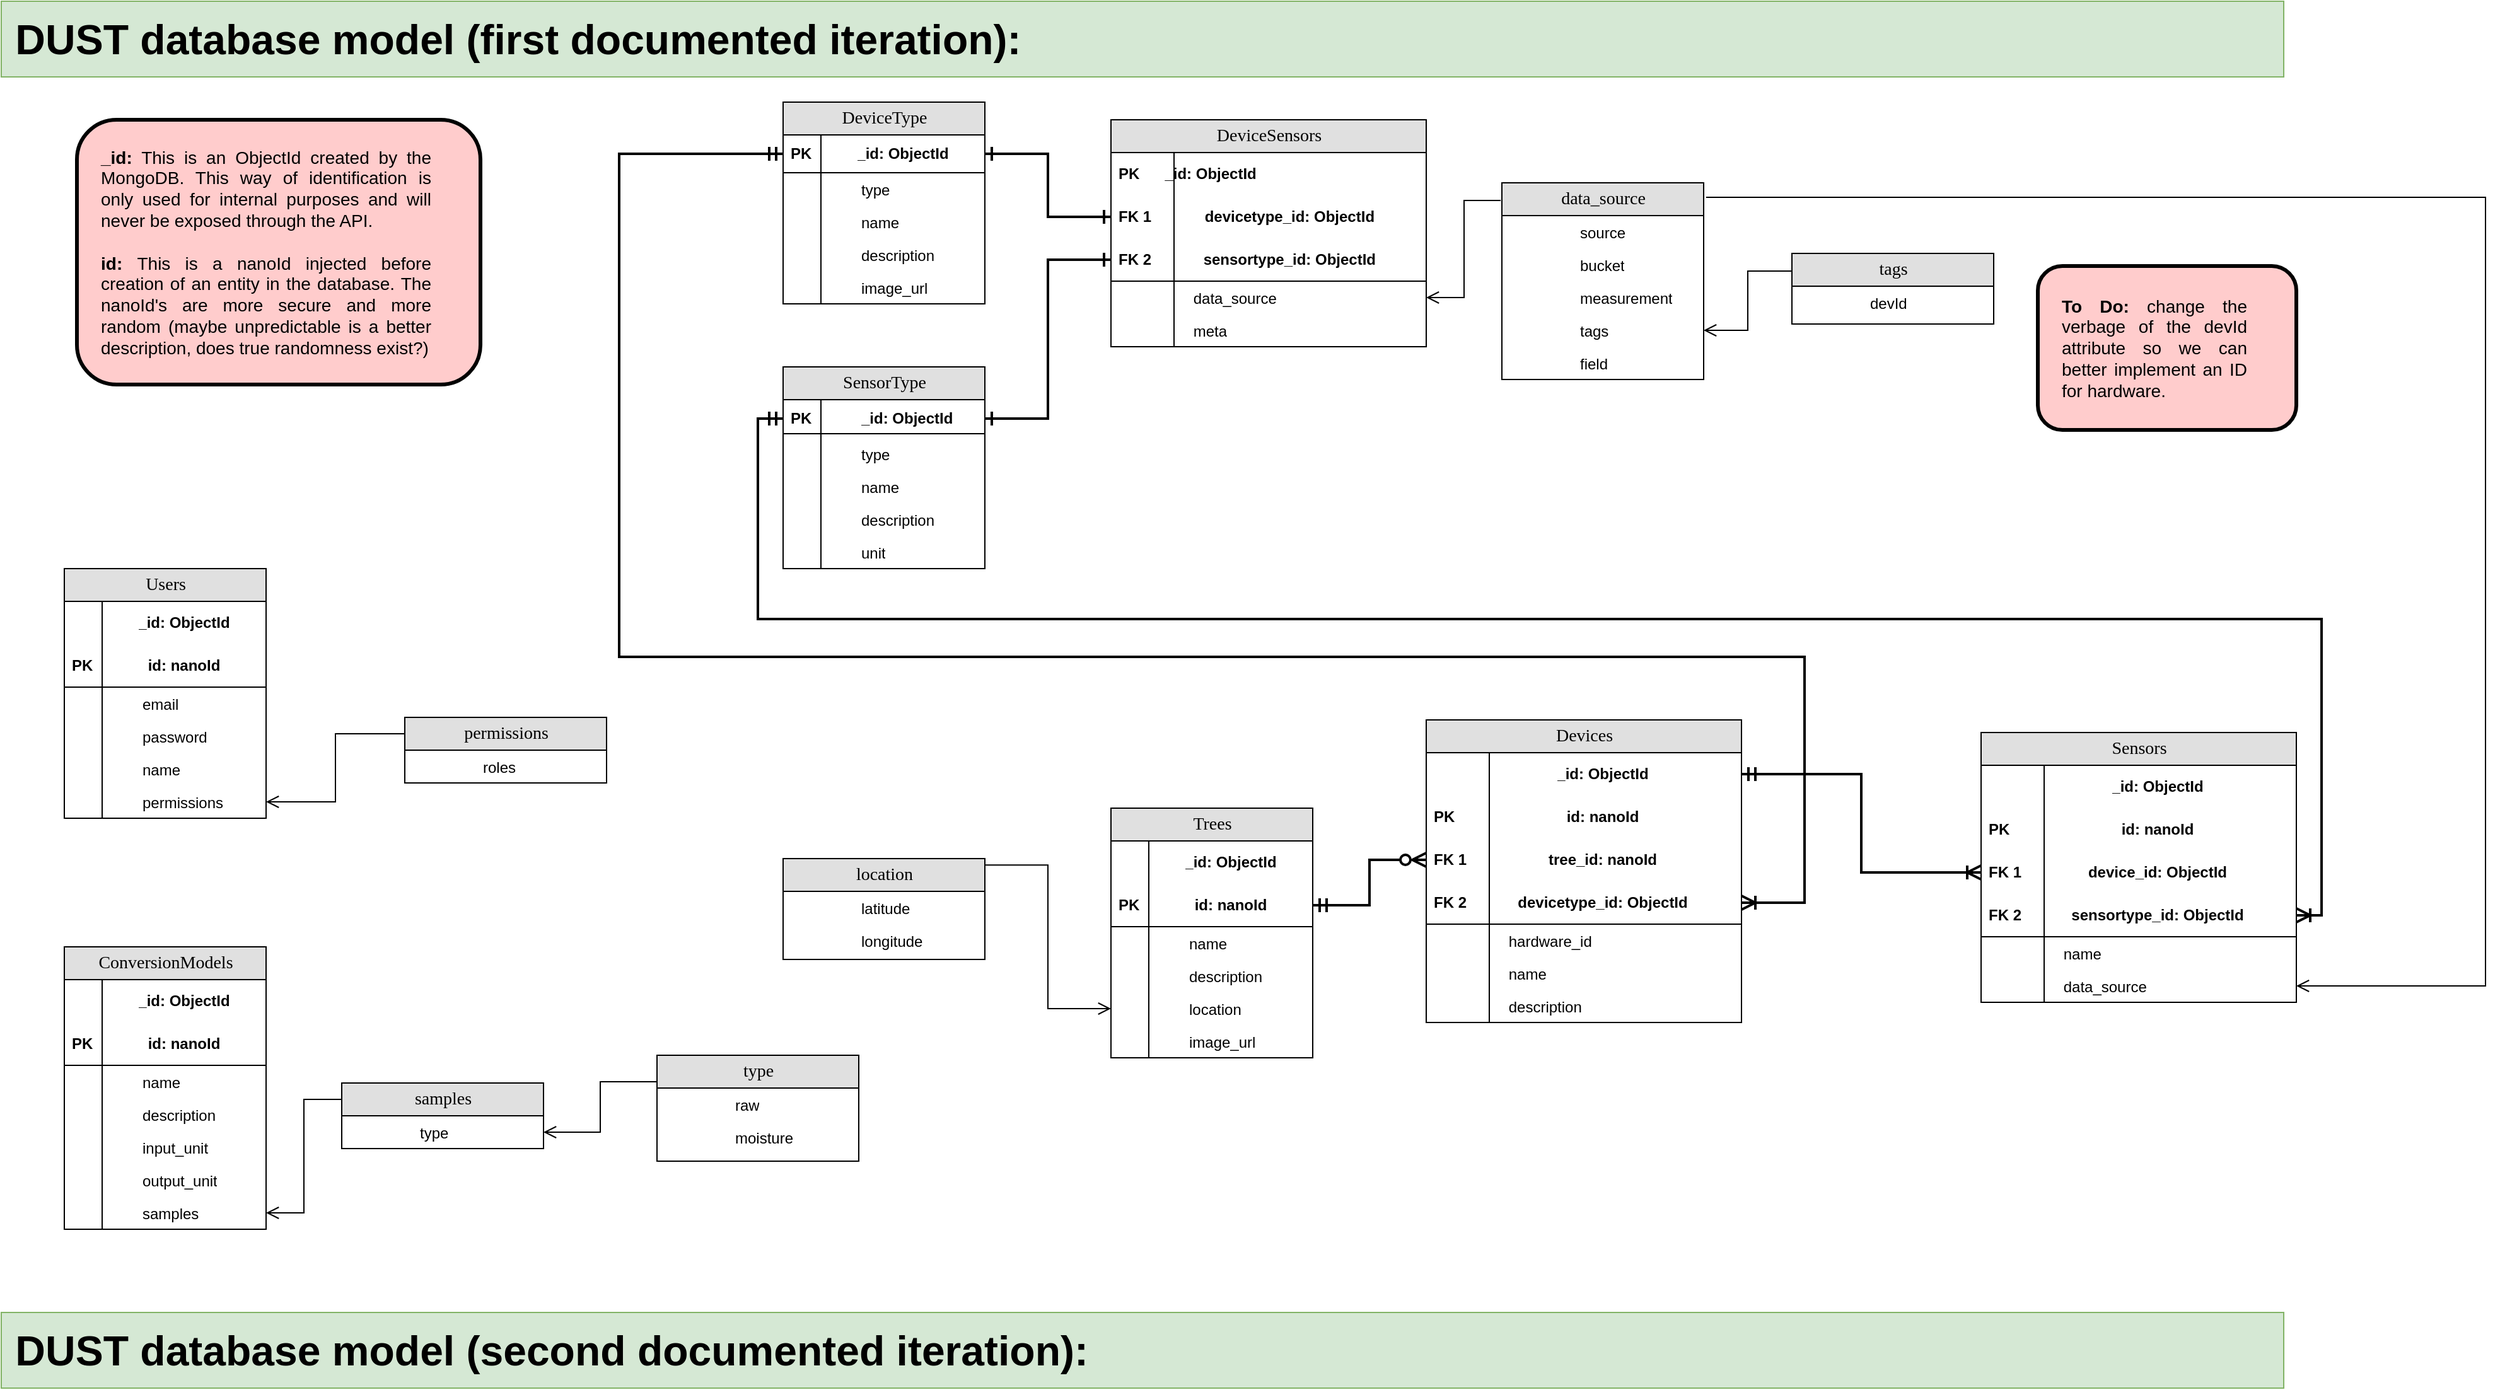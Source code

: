 <mxfile version="20.6.0" type="github">
  <diagram name="Databasemodel" id="e56a1550-8fbb-45ad-956c-1786394a9013">
    <mxGraphModel dx="3470" dy="1263" grid="1" gridSize="10" guides="1" tooltips="1" connect="1" arrows="1" fold="1" page="1" pageScale="1" pageWidth="1100" pageHeight="850" background="none" math="0" shadow="0">
      <root>
        <mxCell id="0" />
        <mxCell id="1" parent="0" />
        <mxCell id="2e49270ec7c68f3f-1" value="SensorType" style="swimlane;html=1;fontStyle=0;childLayout=stackLayout;horizontal=1;startSize=26;fillColor=#e0e0e0;horizontalStack=0;resizeParent=1;resizeLast=0;collapsible=1;marginBottom=0;swimlaneFillColor=#ffffff;align=center;rounded=0;shadow=0;comic=0;labelBackgroundColor=none;strokeWidth=1;fontFamily=Verdana;fontSize=14" parent="1" vertex="1">
          <mxGeometry x="220" y="310" width="160" height="160" as="geometry">
            <mxRectangle x="290" y="140" width="120" height="30" as="alternateBounds" />
          </mxGeometry>
        </mxCell>
        <mxCell id="2e49270ec7c68f3f-2" value="_id: ObjectId" style="shape=partialRectangle;top=0;left=0;right=0;bottom=0;html=1;align=left;verticalAlign=middle;fillColor=none;spacingLeft=60;spacingRight=4;whiteSpace=wrap;overflow=hidden;rotatable=0;points=[[0,0.5],[1,0.5]];portConstraint=eastwest;dropTarget=0;fontStyle=1;strokeColor=none;strokeWidth=6;labelPosition=center;verticalLabelPosition=middle;" parent="2e49270ec7c68f3f-1" vertex="1">
          <mxGeometry y="26" width="160" height="30" as="geometry" />
        </mxCell>
        <mxCell id="2e49270ec7c68f3f-3" value="PK" style="shape=partialRectangle;fontStyle=1;top=0;left=0;bottom=0;html=1;fillColor=none;align=left;verticalAlign=middle;spacingLeft=4;spacingRight=4;whiteSpace=wrap;overflow=hidden;rotatable=0;points=[];portConstraint=eastwest;part=1;" parent="2e49270ec7c68f3f-2" vertex="1" connectable="0">
          <mxGeometry width="30" height="30" as="geometry" />
        </mxCell>
        <mxCell id="2e49270ec7c68f3f-6" value="type" style="shape=partialRectangle;top=0;left=0;right=0;bottom=0;html=1;align=left;verticalAlign=top;fillColor=none;spacingLeft=60;spacingRight=4;whiteSpace=wrap;overflow=hidden;rotatable=0;points=[[0,0.5],[1,0.5]];portConstraint=eastwest;dropTarget=0;" parent="2e49270ec7c68f3f-1" vertex="1">
          <mxGeometry y="56" width="160" height="26" as="geometry" />
        </mxCell>
        <mxCell id="2e49270ec7c68f3f-7" value="" style="shape=partialRectangle;top=0;left=0;bottom=0;html=1;fillColor=none;align=left;verticalAlign=top;spacingLeft=4;spacingRight=4;whiteSpace=wrap;overflow=hidden;rotatable=0;points=[];portConstraint=eastwest;part=1;" parent="2e49270ec7c68f3f-6" vertex="1" connectable="0">
          <mxGeometry width="30" height="26" as="geometry" />
        </mxCell>
        <mxCell id="Vyco7VZmiszpP_C7B0tZ-24" value="" style="endArrow=none;html=1;rounded=0;fontSize=22;entryX=1;entryY=0.9;entryDx=0;entryDy=0;entryPerimeter=0;" parent="2e49270ec7c68f3f-1" target="2e49270ec7c68f3f-2" edge="1">
          <mxGeometry width="50" height="50" relative="1" as="geometry">
            <mxPoint y="53" as="sourcePoint" />
            <mxPoint x="-90" y="120" as="targetPoint" />
          </mxGeometry>
        </mxCell>
        <mxCell id="Vyco7VZmiszpP_C7B0tZ-25" value="name" style="shape=partialRectangle;top=0;left=0;right=0;bottom=0;html=1;align=left;verticalAlign=top;fillColor=none;spacingLeft=60;spacingRight=4;whiteSpace=wrap;overflow=hidden;rotatable=0;points=[[0,0.5],[1,0.5]];portConstraint=eastwest;dropTarget=0;" parent="2e49270ec7c68f3f-1" vertex="1">
          <mxGeometry y="82" width="160" height="26" as="geometry" />
        </mxCell>
        <mxCell id="Vyco7VZmiszpP_C7B0tZ-26" value="" style="shape=partialRectangle;top=0;left=0;bottom=0;html=1;fillColor=none;align=left;verticalAlign=top;spacingLeft=4;spacingRight=4;whiteSpace=wrap;overflow=hidden;rotatable=0;points=[];portConstraint=eastwest;part=1;" parent="Vyco7VZmiszpP_C7B0tZ-25" vertex="1" connectable="0">
          <mxGeometry width="30" height="26" as="geometry" />
        </mxCell>
        <mxCell id="Vyco7VZmiszpP_C7B0tZ-27" value="description" style="shape=partialRectangle;top=0;left=0;right=0;bottom=0;html=1;align=left;verticalAlign=top;fillColor=none;spacingLeft=60;spacingRight=4;whiteSpace=wrap;overflow=hidden;rotatable=0;points=[[0,0.5],[1,0.5]];portConstraint=eastwest;dropTarget=0;" parent="2e49270ec7c68f3f-1" vertex="1">
          <mxGeometry y="108" width="160" height="26" as="geometry" />
        </mxCell>
        <mxCell id="Vyco7VZmiszpP_C7B0tZ-28" value="" style="shape=partialRectangle;top=0;left=0;bottom=0;html=1;fillColor=none;align=left;verticalAlign=top;spacingLeft=4;spacingRight=4;whiteSpace=wrap;overflow=hidden;rotatable=0;points=[];portConstraint=eastwest;part=1;" parent="Vyco7VZmiszpP_C7B0tZ-27" vertex="1" connectable="0">
          <mxGeometry width="30" height="26" as="geometry" />
        </mxCell>
        <mxCell id="Vyco7VZmiszpP_C7B0tZ-29" value="unit" style="shape=partialRectangle;top=0;left=0;right=0;bottom=0;html=1;align=left;verticalAlign=top;fillColor=none;spacingLeft=60;spacingRight=4;whiteSpace=wrap;overflow=hidden;rotatable=0;points=[[0,0.5],[1,0.5]];portConstraint=eastwest;dropTarget=0;" parent="2e49270ec7c68f3f-1" vertex="1">
          <mxGeometry y="134" width="160" height="26" as="geometry" />
        </mxCell>
        <mxCell id="Vyco7VZmiszpP_C7B0tZ-30" value="" style="shape=partialRectangle;top=0;left=0;bottom=0;html=1;fillColor=none;align=left;verticalAlign=top;spacingLeft=4;spacingRight=4;whiteSpace=wrap;overflow=hidden;rotatable=0;points=[];portConstraint=eastwest;part=1;" parent="Vyco7VZmiszpP_C7B0tZ-29" vertex="1" connectable="0">
          <mxGeometry width="30" height="26" as="geometry" />
        </mxCell>
        <mxCell id="2e49270ec7c68f3f-8" value="DeviceType" style="swimlane;html=1;fontStyle=0;childLayout=stackLayout;horizontal=1;startSize=26;fillColor=#e0e0e0;horizontalStack=0;resizeParent=1;resizeLast=0;collapsible=1;marginBottom=0;swimlaneFillColor=#ffffff;align=center;rounded=0;shadow=0;comic=0;labelBackgroundColor=none;strokeWidth=1;fontFamily=Verdana;fontSize=14;swimlaneLine=1;" parent="1" vertex="1">
          <mxGeometry x="220" y="100" width="160" height="160" as="geometry">
            <mxRectangle x="570" y="154" width="80" height="30" as="alternateBounds" />
          </mxGeometry>
        </mxCell>
        <mxCell id="Vyco7VZmiszpP_C7B0tZ-54" value="_id: ObjectId" style="shape=partialRectangle;top=0;left=0;right=0;bottom=1;html=1;align=center;verticalAlign=middle;fillColor=none;spacingLeft=34;spacingRight=4;whiteSpace=wrap;overflow=hidden;rotatable=0;points=[[0,0.5],[1,0.5]];portConstraint=eastwest;dropTarget=0;fontStyle=1;" parent="2e49270ec7c68f3f-8" vertex="1">
          <mxGeometry y="26" width="160" height="30" as="geometry" />
        </mxCell>
        <mxCell id="Vyco7VZmiszpP_C7B0tZ-55" value="&lt;b&gt;PK&lt;/b&gt;" style="shape=partialRectangle;top=0;left=0;bottom=0;html=1;fillColor=none;align=left;verticalAlign=middle;spacingLeft=4;spacingRight=4;whiteSpace=wrap;overflow=hidden;rotatable=0;points=[];portConstraint=eastwest;part=1;" parent="Vyco7VZmiszpP_C7B0tZ-54" vertex="1" connectable="0">
          <mxGeometry width="30" height="30" as="geometry" />
        </mxCell>
        <mxCell id="Vyco7VZmiszpP_C7B0tZ-33" value="type" style="shape=partialRectangle;top=0;left=0;right=0;bottom=0;html=1;align=left;verticalAlign=top;fillColor=none;spacingLeft=60;spacingRight=4;whiteSpace=wrap;overflow=hidden;rotatable=0;points=[[0,0.5],[1,0.5]];portConstraint=eastwest;dropTarget=0;" parent="2e49270ec7c68f3f-8" vertex="1">
          <mxGeometry y="56" width="160" height="26" as="geometry" />
        </mxCell>
        <mxCell id="Vyco7VZmiszpP_C7B0tZ-34" value="" style="shape=partialRectangle;top=0;left=0;bottom=0;html=1;fillColor=none;align=left;verticalAlign=top;spacingLeft=4;spacingRight=4;whiteSpace=wrap;overflow=hidden;rotatable=0;points=[];portConstraint=eastwest;part=1;" parent="Vyco7VZmiszpP_C7B0tZ-33" vertex="1" connectable="0">
          <mxGeometry width="30" height="26" as="geometry" />
        </mxCell>
        <mxCell id="Vyco7VZmiszpP_C7B0tZ-35" value="name" style="shape=partialRectangle;top=0;left=0;right=0;bottom=0;html=1;align=left;verticalAlign=top;fillColor=none;spacingLeft=60;spacingRight=4;whiteSpace=wrap;overflow=hidden;rotatable=0;points=[[0,0.5],[1,0.5]];portConstraint=eastwest;dropTarget=0;" parent="2e49270ec7c68f3f-8" vertex="1">
          <mxGeometry y="82" width="160" height="26" as="geometry" />
        </mxCell>
        <mxCell id="Vyco7VZmiszpP_C7B0tZ-36" value="" style="shape=partialRectangle;top=0;left=0;bottom=0;html=1;fillColor=none;align=left;verticalAlign=top;spacingLeft=4;spacingRight=4;whiteSpace=wrap;overflow=hidden;rotatable=0;points=[];portConstraint=eastwest;part=1;" parent="Vyco7VZmiszpP_C7B0tZ-35" vertex="1" connectable="0">
          <mxGeometry width="30" height="26" as="geometry" />
        </mxCell>
        <mxCell id="Vyco7VZmiszpP_C7B0tZ-37" value="description" style="shape=partialRectangle;top=0;left=0;right=0;bottom=0;html=1;align=left;verticalAlign=top;fillColor=none;spacingLeft=60;spacingRight=4;whiteSpace=wrap;overflow=hidden;rotatable=0;points=[[0,0.5],[1,0.5]];portConstraint=eastwest;dropTarget=0;" parent="2e49270ec7c68f3f-8" vertex="1">
          <mxGeometry y="108" width="160" height="26" as="geometry" />
        </mxCell>
        <mxCell id="Vyco7VZmiszpP_C7B0tZ-38" value="" style="shape=partialRectangle;top=0;left=0;bottom=0;html=1;fillColor=none;align=left;verticalAlign=top;spacingLeft=4;spacingRight=4;whiteSpace=wrap;overflow=hidden;rotatable=0;points=[];portConstraint=eastwest;part=1;" parent="Vyco7VZmiszpP_C7B0tZ-37" vertex="1" connectable="0">
          <mxGeometry width="30" height="26" as="geometry" />
        </mxCell>
        <mxCell id="Vyco7VZmiszpP_C7B0tZ-40" value="image_url" style="shape=partialRectangle;top=0;left=0;right=0;bottom=0;html=1;align=left;verticalAlign=top;fillColor=none;spacingLeft=60;spacingRight=4;whiteSpace=wrap;overflow=hidden;rotatable=0;points=[[0,0.5],[1,0.5]];portConstraint=eastwest;dropTarget=0;" parent="2e49270ec7c68f3f-8" vertex="1">
          <mxGeometry y="134" width="160" height="26" as="geometry" />
        </mxCell>
        <mxCell id="Vyco7VZmiszpP_C7B0tZ-41" value="" style="shape=partialRectangle;top=0;left=0;bottom=0;html=1;fillColor=none;align=left;verticalAlign=top;spacingLeft=4;spacingRight=4;whiteSpace=wrap;overflow=hidden;rotatable=0;points=[];portConstraint=eastwest;part=1;" parent="Vyco7VZmiszpP_C7B0tZ-40" vertex="1" connectable="0">
          <mxGeometry width="30" height="26" as="geometry" />
        </mxCell>
        <mxCell id="2e49270ec7c68f3f-19" value="DeviceSensors" style="swimlane;html=1;fontStyle=0;childLayout=stackLayout;horizontal=1;startSize=26;fillColor=#e0e0e0;horizontalStack=0;resizeParent=1;resizeLast=0;collapsible=1;marginBottom=0;swimlaneFillColor=#ffffff;align=center;rounded=0;shadow=0;comic=0;labelBackgroundColor=none;strokeWidth=1;fontFamily=Verdana;fontSize=14" parent="1" vertex="1">
          <mxGeometry x="480" y="114" width="250" height="180" as="geometry" />
        </mxCell>
        <mxCell id="2e49270ec7c68f3f-20" value="&lt;div style=&quot;&quot;&gt;&lt;span style=&quot;background-color: initial;&quot;&gt;&lt;span style=&quot;white-space: pre;&quot;&gt; &lt;/span&gt;&lt;span style=&quot;white-space: pre;&quot;&gt; &lt;/span&gt;_id: ObjectId&lt;/span&gt;&lt;/div&gt;" style="shape=partialRectangle;top=0;left=0;right=0;bottom=1;html=1;align=left;verticalAlign=middle;fillColor=none;spacingLeft=34;spacingRight=4;whiteSpace=wrap;overflow=hidden;rotatable=0;points=[[0,0.5],[1,0.5]];portConstraint=eastwest;dropTarget=0;fontStyle=1;strokeColor=none;" parent="2e49270ec7c68f3f-19" vertex="1">
          <mxGeometry y="26" width="250" height="34" as="geometry" />
        </mxCell>
        <mxCell id="2e49270ec7c68f3f-21" value="&lt;b&gt;PK&lt;/b&gt;" style="shape=partialRectangle;top=0;left=0;bottom=0;html=1;fillColor=none;align=left;verticalAlign=middle;spacingLeft=4;spacingRight=4;whiteSpace=wrap;overflow=hidden;rotatable=0;points=[];portConstraint=eastwest;part=1;" parent="2e49270ec7c68f3f-20" vertex="1" connectable="0">
          <mxGeometry width="50" height="34" as="geometry" />
        </mxCell>
        <mxCell id="Vyco7VZmiszpP_C7B0tZ-42" value="&lt;span style=&quot;white-space: pre;&quot;&gt; &lt;/span&gt;devicetype_id: ObjectId" style="shape=partialRectangle;top=0;left=0;right=0;bottom=1;html=1;align=center;verticalAlign=middle;fillColor=none;spacingLeft=34;spacingRight=4;whiteSpace=wrap;overflow=hidden;rotatable=0;points=[[0,0.5],[1,0.5]];portConstraint=eastwest;dropTarget=0;fontStyle=1;strokeColor=none;" parent="2e49270ec7c68f3f-19" vertex="1">
          <mxGeometry y="60" width="250" height="34" as="geometry" />
        </mxCell>
        <mxCell id="Vyco7VZmiszpP_C7B0tZ-43" value="&lt;b&gt;FK 1&lt;/b&gt;" style="shape=partialRectangle;top=0;left=0;bottom=0;html=1;fillColor=none;align=left;verticalAlign=middle;spacingLeft=4;spacingRight=4;whiteSpace=wrap;overflow=hidden;rotatable=0;points=[];portConstraint=eastwest;part=1;" parent="Vyco7VZmiszpP_C7B0tZ-42" vertex="1" connectable="0">
          <mxGeometry width="50" height="34" as="geometry" />
        </mxCell>
        <mxCell id="Vyco7VZmiszpP_C7B0tZ-44" value="&lt;span style=&quot;white-space: pre;&quot;&gt; &lt;/span&gt;sensortype_id: ObjectId" style="shape=partialRectangle;top=0;left=0;right=0;bottom=1;html=1;align=center;verticalAlign=middle;fillColor=none;spacingLeft=34;spacingRight=4;whiteSpace=wrap;overflow=hidden;rotatable=0;points=[[0,0.5],[1,0.5]];portConstraint=eastwest;dropTarget=0;fontStyle=1;strokeColor=default;" parent="2e49270ec7c68f3f-19" vertex="1">
          <mxGeometry y="94" width="250" height="34" as="geometry" />
        </mxCell>
        <mxCell id="Vyco7VZmiszpP_C7B0tZ-45" value="&lt;b&gt;FK 2&lt;/b&gt;" style="shape=partialRectangle;top=0;left=0;bottom=0;html=1;fillColor=none;align=left;verticalAlign=middle;spacingLeft=4;spacingRight=4;whiteSpace=wrap;overflow=hidden;rotatable=0;points=[];portConstraint=eastwest;part=1;" parent="Vyco7VZmiszpP_C7B0tZ-44" vertex="1" connectable="0">
          <mxGeometry width="50" height="34" as="geometry" />
        </mxCell>
        <mxCell id="Vyco7VZmiszpP_C7B0tZ-56" value="&lt;span style=&quot;white-space: pre;&quot;&gt; &lt;/span&gt;data_source" style="shape=partialRectangle;top=0;left=0;right=0;bottom=0;html=1;align=left;verticalAlign=top;fillColor=none;spacingLeft=60;spacingRight=4;whiteSpace=wrap;overflow=hidden;rotatable=0;points=[[0,0.5],[1,0.5]];portConstraint=eastwest;dropTarget=0;" parent="2e49270ec7c68f3f-19" vertex="1">
          <mxGeometry y="128" width="250" height="26" as="geometry" />
        </mxCell>
        <mxCell id="Vyco7VZmiszpP_C7B0tZ-57" value="" style="shape=partialRectangle;top=0;left=0;bottom=0;html=1;fillColor=none;align=left;verticalAlign=top;spacingLeft=4;spacingRight=4;whiteSpace=wrap;overflow=hidden;rotatable=0;points=[];portConstraint=eastwest;part=1;" parent="Vyco7VZmiszpP_C7B0tZ-56" vertex="1" connectable="0">
          <mxGeometry width="50" height="26" as="geometry" />
        </mxCell>
        <mxCell id="Vyco7VZmiszpP_C7B0tZ-58" value="&lt;span style=&quot;white-space: pre;&quot;&gt; &lt;/span&gt;meta" style="shape=partialRectangle;top=0;left=0;right=0;bottom=0;html=1;align=left;verticalAlign=top;fillColor=none;spacingLeft=60;spacingRight=4;whiteSpace=wrap;overflow=hidden;rotatable=0;points=[[0,0.5],[1,0.5]];portConstraint=eastwest;dropTarget=0;" parent="2e49270ec7c68f3f-19" vertex="1">
          <mxGeometry y="154" width="250" height="26" as="geometry" />
        </mxCell>
        <mxCell id="Vyco7VZmiszpP_C7B0tZ-59" value="" style="shape=partialRectangle;top=0;left=0;bottom=0;html=1;fillColor=none;align=left;verticalAlign=top;spacingLeft=4;spacingRight=4;whiteSpace=wrap;overflow=hidden;rotatable=0;points=[];portConstraint=eastwest;part=1;" parent="Vyco7VZmiszpP_C7B0tZ-58" vertex="1" connectable="0">
          <mxGeometry width="50" height="26" as="geometry" />
        </mxCell>
        <mxCell id="2e49270ec7c68f3f-64" value="data_source" style="swimlane;html=1;fontStyle=0;childLayout=stackLayout;horizontal=1;startSize=26;fillColor=#e0e0e0;horizontalStack=0;resizeParent=1;resizeLast=0;collapsible=1;marginBottom=0;swimlaneFillColor=#ffffff;align=center;rounded=0;shadow=0;comic=0;labelBackgroundColor=none;strokeWidth=1;fontFamily=Verdana;fontSize=14" parent="1" vertex="1">
          <mxGeometry x="790" y="164" width="160" height="156" as="geometry" />
        </mxCell>
        <mxCell id="2e49270ec7c68f3f-69" value="source" style="shape=partialRectangle;top=0;left=0;right=0;bottom=0;html=1;align=left;verticalAlign=top;fillColor=none;spacingLeft=60;spacingRight=4;whiteSpace=wrap;overflow=hidden;rotatable=0;points=[[0,0.5],[1,0.5]];portConstraint=eastwest;dropTarget=0;" parent="2e49270ec7c68f3f-64" vertex="1">
          <mxGeometry y="26" width="160" height="26" as="geometry" />
        </mxCell>
        <mxCell id="Vyco7VZmiszpP_C7B0tZ-60" value="bucket" style="shape=partialRectangle;top=0;left=0;right=0;bottom=0;html=1;align=left;verticalAlign=top;fillColor=none;spacingLeft=60;spacingRight=4;whiteSpace=wrap;overflow=hidden;rotatable=0;points=[[0,0.5],[1,0.5]];portConstraint=eastwest;dropTarget=0;" parent="2e49270ec7c68f3f-64" vertex="1">
          <mxGeometry y="52" width="160" height="26" as="geometry" />
        </mxCell>
        <mxCell id="Vyco7VZmiszpP_C7B0tZ-61" value="measurement" style="shape=partialRectangle;top=0;left=0;right=0;bottom=0;html=1;align=left;verticalAlign=top;fillColor=none;spacingLeft=60;spacingRight=4;whiteSpace=wrap;overflow=hidden;rotatable=0;points=[[0,0.5],[1,0.5]];portConstraint=eastwest;dropTarget=0;" parent="2e49270ec7c68f3f-64" vertex="1">
          <mxGeometry y="78" width="160" height="26" as="geometry" />
        </mxCell>
        <mxCell id="Vyco7VZmiszpP_C7B0tZ-62" value="tags" style="shape=partialRectangle;top=0;left=0;right=0;bottom=0;html=1;align=left;verticalAlign=top;fillColor=none;spacingLeft=60;spacingRight=4;whiteSpace=wrap;overflow=hidden;rotatable=0;points=[[0,0.5],[1,0.5]];portConstraint=eastwest;dropTarget=0;" parent="2e49270ec7c68f3f-64" vertex="1">
          <mxGeometry y="104" width="160" height="26" as="geometry" />
        </mxCell>
        <mxCell id="Vyco7VZmiszpP_C7B0tZ-63" value="field" style="shape=partialRectangle;top=0;left=0;right=0;bottom=0;html=1;align=left;verticalAlign=top;fillColor=none;spacingLeft=60;spacingRight=4;whiteSpace=wrap;overflow=hidden;rotatable=0;points=[[0,0.5],[1,0.5]];portConstraint=eastwest;dropTarget=0;" parent="2e49270ec7c68f3f-64" vertex="1">
          <mxGeometry y="130" width="160" height="26" as="geometry" />
        </mxCell>
        <mxCell id="Vyco7VZmiszpP_C7B0tZ-2" value="&lt;font style=&quot;font-size: 33px;&quot;&gt;&lt;span style=&quot;font-size: 33px;&quot;&gt;&lt;span style=&quot;white-space: pre; font-size: 33px;&quot;&gt; &lt;/span&gt;DUST database model (first documented iteration):&lt;/span&gt;&lt;/font&gt;" style="rounded=0;whiteSpace=wrap;html=1;fillColor=#d5e8d4;strokeColor=#82b366;align=left;fontStyle=1;fontSize=33;" parent="1" vertex="1">
          <mxGeometry x="-400" y="20" width="1810" height="60" as="geometry" />
        </mxCell>
        <mxCell id="Vyco7VZmiszpP_C7B0tZ-48" style="edgeStyle=orthogonalEdgeStyle;rounded=0;orthogonalLoop=1;jettySize=auto;html=1;exitX=0;exitY=0.5;exitDx=0;exitDy=0;entryX=1;entryY=0.5;entryDx=0;entryDy=0;fontSize=22;startArrow=ERone;startFill=0;endArrow=ERone;endFill=0;strokeWidth=2;endSize=8;startSize=8;" parent="1" source="Vyco7VZmiszpP_C7B0tZ-44" target="2e49270ec7c68f3f-2" edge="1">
          <mxGeometry relative="1" as="geometry" />
        </mxCell>
        <mxCell id="Vyco7VZmiszpP_C7B0tZ-49" style="edgeStyle=orthogonalEdgeStyle;rounded=0;orthogonalLoop=1;jettySize=auto;html=1;exitX=0;exitY=0.5;exitDx=0;exitDy=0;entryX=1;entryY=0.5;entryDx=0;entryDy=0;fontSize=22;startArrow=ERone;startFill=0;endArrow=ERone;endFill=0;strokeWidth=2;endSize=8;startSize=8;" parent="1" source="Vyco7VZmiszpP_C7B0tZ-42" target="Vyco7VZmiszpP_C7B0tZ-54" edge="1">
          <mxGeometry relative="1" as="geometry" />
        </mxCell>
        <mxCell id="Vyco7VZmiszpP_C7B0tZ-65" value="tags" style="swimlane;html=1;fontStyle=0;childLayout=stackLayout;horizontal=1;startSize=26;fillColor=#e0e0e0;horizontalStack=0;resizeParent=1;resizeLast=0;collapsible=1;marginBottom=0;swimlaneFillColor=#ffffff;align=center;rounded=0;shadow=0;comic=0;labelBackgroundColor=none;strokeWidth=1;fontFamily=Verdana;fontSize=14" parent="1" vertex="1">
          <mxGeometry x="1020" y="220" width="160" height="56" as="geometry" />
        </mxCell>
        <mxCell id="Vyco7VZmiszpP_C7B0tZ-66" value="devId" style="shape=partialRectangle;top=0;left=0;right=0;bottom=0;html=1;align=left;verticalAlign=top;fillColor=none;spacingLeft=60;spacingRight=4;whiteSpace=wrap;overflow=hidden;rotatable=0;points=[[0,0.5],[1,0.5]];portConstraint=eastwest;dropTarget=0;" parent="Vyco7VZmiszpP_C7B0tZ-65" vertex="1">
          <mxGeometry y="26" width="160" height="26" as="geometry" />
        </mxCell>
        <mxCell id="Vyco7VZmiszpP_C7B0tZ-71" style="edgeStyle=orthogonalEdgeStyle;rounded=0;orthogonalLoop=1;jettySize=auto;html=1;exitX=1;exitY=0.5;exitDx=0;exitDy=0;entryX=-0.006;entryY=0.09;entryDx=0;entryDy=0;entryPerimeter=0;fontSize=22;startArrow=open;startFill=0;endArrow=none;endFill=0;endSize=8;startSize=8;" parent="1" source="Vyco7VZmiszpP_C7B0tZ-56" target="2e49270ec7c68f3f-64" edge="1">
          <mxGeometry relative="1" as="geometry" />
        </mxCell>
        <mxCell id="Vyco7VZmiszpP_C7B0tZ-72" style="edgeStyle=orthogonalEdgeStyle;rounded=0;orthogonalLoop=1;jettySize=auto;html=1;exitX=1;exitY=0.5;exitDx=0;exitDy=0;entryX=0;entryY=0.25;entryDx=0;entryDy=0;fontSize=22;startArrow=open;startFill=0;endArrow=none;endFill=0;endSize=8;startSize=8;" parent="1" source="Vyco7VZmiszpP_C7B0tZ-62" target="Vyco7VZmiszpP_C7B0tZ-65" edge="1">
          <mxGeometry relative="1" as="geometry" />
        </mxCell>
        <mxCell id="Vyco7VZmiszpP_C7B0tZ-85" value="Trees" style="swimlane;html=1;fontStyle=0;childLayout=stackLayout;horizontal=1;startSize=26;fillColor=#e0e0e0;horizontalStack=0;resizeParent=1;resizeLast=0;collapsible=1;marginBottom=0;swimlaneFillColor=#ffffff;align=center;rounded=0;shadow=0;comic=0;labelBackgroundColor=none;strokeWidth=1;fontFamily=Verdana;fontSize=14" parent="1" vertex="1">
          <mxGeometry x="480" y="660" width="160" height="198" as="geometry" />
        </mxCell>
        <mxCell id="Vyco7VZmiszpP_C7B0tZ-86" value="_id: ObjectId" style="shape=partialRectangle;top=0;left=0;right=0;bottom=1;html=1;align=center;verticalAlign=middle;fillColor=none;spacingLeft=34;spacingRight=4;whiteSpace=wrap;overflow=hidden;rotatable=0;points=[[0,0.5],[1,0.5]];portConstraint=eastwest;dropTarget=0;fontStyle=1;strokeColor=none;" parent="Vyco7VZmiszpP_C7B0tZ-85" vertex="1">
          <mxGeometry y="26" width="160" height="34" as="geometry" />
        </mxCell>
        <mxCell id="Vyco7VZmiszpP_C7B0tZ-87" value="" style="shape=partialRectangle;top=0;left=0;bottom=0;html=1;fillColor=none;align=left;verticalAlign=middle;spacingLeft=4;spacingRight=4;whiteSpace=wrap;overflow=hidden;rotatable=0;points=[];portConstraint=eastwest;part=1;" parent="Vyco7VZmiszpP_C7B0tZ-86" vertex="1" connectable="0">
          <mxGeometry width="30" height="34" as="geometry" />
        </mxCell>
        <mxCell id="Vyco7VZmiszpP_C7B0tZ-90" value="id: nanoId" style="shape=partialRectangle;top=0;left=0;right=0;bottom=1;html=1;align=center;verticalAlign=middle;fillColor=none;spacingLeft=34;spacingRight=4;whiteSpace=wrap;overflow=hidden;rotatable=0;points=[[0,0.5],[1,0.5]];portConstraint=eastwest;dropTarget=0;fontStyle=1;strokeColor=default;" parent="Vyco7VZmiszpP_C7B0tZ-85" vertex="1">
          <mxGeometry y="60" width="160" height="34" as="geometry" />
        </mxCell>
        <mxCell id="Vyco7VZmiszpP_C7B0tZ-91" value="&lt;b&gt;PK&lt;/b&gt;" style="shape=partialRectangle;top=0;left=0;bottom=0;html=1;fillColor=none;align=left;verticalAlign=middle;spacingLeft=4;spacingRight=4;whiteSpace=wrap;overflow=hidden;rotatable=0;points=[];portConstraint=eastwest;part=1;" parent="Vyco7VZmiszpP_C7B0tZ-90" vertex="1" connectable="0">
          <mxGeometry width="30" height="34" as="geometry" />
        </mxCell>
        <mxCell id="Vyco7VZmiszpP_C7B0tZ-96" value="name" style="shape=partialRectangle;top=0;left=0;right=0;bottom=0;html=1;align=left;verticalAlign=top;fillColor=none;spacingLeft=60;spacingRight=4;whiteSpace=wrap;overflow=hidden;rotatable=0;points=[[0,0.5],[1,0.5]];portConstraint=eastwest;dropTarget=0;" parent="Vyco7VZmiszpP_C7B0tZ-85" vertex="1">
          <mxGeometry y="94" width="160" height="26" as="geometry" />
        </mxCell>
        <mxCell id="Vyco7VZmiszpP_C7B0tZ-97" value="" style="shape=partialRectangle;top=0;left=0;bottom=0;html=1;fillColor=none;align=left;verticalAlign=top;spacingLeft=4;spacingRight=4;whiteSpace=wrap;overflow=hidden;rotatable=0;points=[];portConstraint=eastwest;part=1;" parent="Vyco7VZmiszpP_C7B0tZ-96" vertex="1" connectable="0">
          <mxGeometry width="30" height="26" as="geometry" />
        </mxCell>
        <mxCell id="Vyco7VZmiszpP_C7B0tZ-98" value="description" style="shape=partialRectangle;top=0;left=0;right=0;bottom=0;html=1;align=left;verticalAlign=top;fillColor=none;spacingLeft=60;spacingRight=4;whiteSpace=wrap;overflow=hidden;rotatable=0;points=[[0,0.5],[1,0.5]];portConstraint=eastwest;dropTarget=0;" parent="Vyco7VZmiszpP_C7B0tZ-85" vertex="1">
          <mxGeometry y="120" width="160" height="26" as="geometry" />
        </mxCell>
        <mxCell id="Vyco7VZmiszpP_C7B0tZ-99" value="" style="shape=partialRectangle;top=0;left=0;bottom=0;html=1;fillColor=none;align=left;verticalAlign=top;spacingLeft=4;spacingRight=4;whiteSpace=wrap;overflow=hidden;rotatable=0;points=[];portConstraint=eastwest;part=1;" parent="Vyco7VZmiszpP_C7B0tZ-98" vertex="1" connectable="0">
          <mxGeometry width="30" height="26" as="geometry" />
        </mxCell>
        <mxCell id="Vyco7VZmiszpP_C7B0tZ-106" value="location" style="shape=partialRectangle;top=0;left=0;right=0;bottom=0;html=1;align=left;verticalAlign=top;fillColor=none;spacingLeft=60;spacingRight=4;whiteSpace=wrap;overflow=hidden;rotatable=0;points=[[0,0.5],[1,0.5]];portConstraint=eastwest;dropTarget=0;" parent="Vyco7VZmiszpP_C7B0tZ-85" vertex="1">
          <mxGeometry y="146" width="160" height="26" as="geometry" />
        </mxCell>
        <mxCell id="Vyco7VZmiszpP_C7B0tZ-107" value="" style="shape=partialRectangle;top=0;left=0;bottom=0;html=1;fillColor=none;align=left;verticalAlign=top;spacingLeft=4;spacingRight=4;whiteSpace=wrap;overflow=hidden;rotatable=0;points=[];portConstraint=eastwest;part=1;" parent="Vyco7VZmiszpP_C7B0tZ-106" vertex="1" connectable="0">
          <mxGeometry width="30" height="26" as="geometry" />
        </mxCell>
        <mxCell id="Vyco7VZmiszpP_C7B0tZ-109" value="image_url" style="shape=partialRectangle;top=0;left=0;right=0;bottom=0;html=1;align=left;verticalAlign=top;fillColor=none;spacingLeft=60;spacingRight=4;whiteSpace=wrap;overflow=hidden;rotatable=0;points=[[0,0.5],[1,0.5]];portConstraint=eastwest;dropTarget=0;" parent="Vyco7VZmiszpP_C7B0tZ-85" vertex="1">
          <mxGeometry y="172" width="160" height="26" as="geometry" />
        </mxCell>
        <mxCell id="Vyco7VZmiszpP_C7B0tZ-110" value="" style="shape=partialRectangle;top=0;left=0;bottom=0;html=1;fillColor=none;align=left;verticalAlign=top;spacingLeft=4;spacingRight=4;whiteSpace=wrap;overflow=hidden;rotatable=0;points=[];portConstraint=eastwest;part=1;" parent="Vyco7VZmiszpP_C7B0tZ-109" vertex="1" connectable="0">
          <mxGeometry width="30" height="26" as="geometry" />
        </mxCell>
        <mxCell id="Vyco7VZmiszpP_C7B0tZ-100" value="location" style="swimlane;html=1;fontStyle=0;childLayout=stackLayout;horizontal=1;startSize=26;fillColor=#e0e0e0;horizontalStack=0;resizeParent=1;resizeLast=0;collapsible=1;marginBottom=0;swimlaneFillColor=#ffffff;align=center;rounded=0;shadow=0;comic=0;labelBackgroundColor=none;strokeWidth=1;fontFamily=Verdana;fontSize=14" parent="1" vertex="1">
          <mxGeometry x="220" y="700" width="160" height="80" as="geometry" />
        </mxCell>
        <mxCell id="Vyco7VZmiszpP_C7B0tZ-101" value="latitude" style="shape=partialRectangle;top=0;left=0;right=0;bottom=0;html=1;align=left;verticalAlign=top;fillColor=none;spacingLeft=60;spacingRight=4;whiteSpace=wrap;overflow=hidden;rotatable=0;points=[[0,0.5],[1,0.5]];portConstraint=eastwest;dropTarget=0;" parent="Vyco7VZmiszpP_C7B0tZ-100" vertex="1">
          <mxGeometry y="26" width="160" height="26" as="geometry" />
        </mxCell>
        <mxCell id="Vyco7VZmiszpP_C7B0tZ-102" value="longitude" style="shape=partialRectangle;top=0;left=0;right=0;bottom=0;html=1;align=left;verticalAlign=top;fillColor=none;spacingLeft=60;spacingRight=4;whiteSpace=wrap;overflow=hidden;rotatable=0;points=[[0,0.5],[1,0.5]];portConstraint=eastwest;dropTarget=0;" parent="Vyco7VZmiszpP_C7B0tZ-100" vertex="1">
          <mxGeometry y="52" width="160" height="26" as="geometry" />
        </mxCell>
        <mxCell id="Vyco7VZmiszpP_C7B0tZ-108" style="edgeStyle=orthogonalEdgeStyle;rounded=0;orthogonalLoop=1;jettySize=auto;html=1;exitX=0;exitY=0.5;exitDx=0;exitDy=0;entryX=1;entryY=0.064;entryDx=0;entryDy=0;entryPerimeter=0;fontSize=22;startArrow=open;startFill=0;endArrow=none;endFill=0;endSize=8;startSize=8;" parent="1" source="Vyco7VZmiszpP_C7B0tZ-106" target="Vyco7VZmiszpP_C7B0tZ-100" edge="1">
          <mxGeometry relative="1" as="geometry" />
        </mxCell>
        <mxCell id="Vyco7VZmiszpP_C7B0tZ-111" value="Devices" style="swimlane;html=1;fontStyle=0;childLayout=stackLayout;horizontal=1;startSize=26;fillColor=#e0e0e0;horizontalStack=0;resizeParent=1;resizeLast=0;collapsible=1;marginBottom=0;swimlaneFillColor=#ffffff;align=center;rounded=0;shadow=0;comic=0;labelBackgroundColor=none;strokeWidth=1;fontFamily=Verdana;fontSize=14" parent="1" vertex="1">
          <mxGeometry x="730" y="590" width="250" height="240" as="geometry" />
        </mxCell>
        <mxCell id="Vyco7VZmiszpP_C7B0tZ-112" value="_id: ObjectId" style="shape=partialRectangle;top=0;left=0;right=0;bottom=1;html=1;align=center;verticalAlign=middle;fillColor=none;spacingLeft=34;spacingRight=4;whiteSpace=wrap;overflow=hidden;rotatable=0;points=[[0,0.5],[1,0.5]];portConstraint=eastwest;dropTarget=0;fontStyle=1;strokeColor=none;" parent="Vyco7VZmiszpP_C7B0tZ-111" vertex="1">
          <mxGeometry y="26" width="250" height="34" as="geometry" />
        </mxCell>
        <mxCell id="Vyco7VZmiszpP_C7B0tZ-113" value="" style="shape=partialRectangle;top=0;left=0;bottom=0;html=1;fillColor=none;align=left;verticalAlign=middle;spacingLeft=4;spacingRight=4;whiteSpace=wrap;overflow=hidden;rotatable=0;points=[];portConstraint=eastwest;part=1;" parent="Vyco7VZmiszpP_C7B0tZ-112" vertex="1" connectable="0">
          <mxGeometry width="50" height="34" as="geometry" />
        </mxCell>
        <mxCell id="Vyco7VZmiszpP_C7B0tZ-114" value="id: nanoId" style="shape=partialRectangle;top=0;left=0;right=0;bottom=1;html=1;align=center;verticalAlign=middle;fillColor=none;spacingLeft=34;spacingRight=4;whiteSpace=wrap;overflow=hidden;rotatable=0;points=[[0,0.5],[1,0.5]];portConstraint=eastwest;dropTarget=0;fontStyle=1;strokeColor=none;" parent="Vyco7VZmiszpP_C7B0tZ-111" vertex="1">
          <mxGeometry y="60" width="250" height="34" as="geometry" />
        </mxCell>
        <mxCell id="Vyco7VZmiszpP_C7B0tZ-115" value="&lt;b&gt;PK&lt;/b&gt;" style="shape=partialRectangle;top=0;left=0;bottom=0;html=1;fillColor=none;align=left;verticalAlign=middle;spacingLeft=4;spacingRight=4;whiteSpace=wrap;overflow=hidden;rotatable=0;points=[];portConstraint=eastwest;part=1;" parent="Vyco7VZmiszpP_C7B0tZ-114" vertex="1" connectable="0">
          <mxGeometry width="50" height="34" as="geometry" />
        </mxCell>
        <mxCell id="Vyco7VZmiszpP_C7B0tZ-116" value="tree_id: nanoId" style="shape=partialRectangle;top=0;left=0;right=0;bottom=1;html=1;align=center;verticalAlign=middle;fillColor=none;spacingLeft=34;spacingRight=4;whiteSpace=wrap;overflow=hidden;rotatable=0;points=[[0,0.5],[1,0.5]];portConstraint=eastwest;dropTarget=0;fontStyle=1;strokeColor=none;" parent="Vyco7VZmiszpP_C7B0tZ-111" vertex="1">
          <mxGeometry y="94" width="250" height="34" as="geometry" />
        </mxCell>
        <mxCell id="Vyco7VZmiszpP_C7B0tZ-117" value="&lt;b&gt;FK 1&lt;/b&gt;" style="shape=partialRectangle;top=0;left=0;bottom=0;html=1;fillColor=none;align=left;verticalAlign=middle;spacingLeft=4;spacingRight=4;whiteSpace=wrap;overflow=hidden;rotatable=0;points=[];portConstraint=eastwest;part=1;" parent="Vyco7VZmiszpP_C7B0tZ-116" vertex="1" connectable="0">
          <mxGeometry width="50" height="34" as="geometry" />
        </mxCell>
        <mxCell id="Vyco7VZmiszpP_C7B0tZ-128" value="devicetype_id: ObjectId" style="shape=partialRectangle;top=0;left=0;right=0;bottom=1;html=1;align=center;verticalAlign=middle;fillColor=none;spacingLeft=34;spacingRight=4;whiteSpace=wrap;overflow=hidden;rotatable=0;points=[[0,0.5],[1,0.5]];portConstraint=eastwest;dropTarget=0;fontStyle=1;strokeColor=default;" parent="Vyco7VZmiszpP_C7B0tZ-111" vertex="1">
          <mxGeometry y="128" width="250" height="34" as="geometry" />
        </mxCell>
        <mxCell id="Vyco7VZmiszpP_C7B0tZ-129" value="&lt;b&gt;FK 2&lt;/b&gt;" style="shape=partialRectangle;top=0;left=0;bottom=0;html=1;fillColor=none;align=left;verticalAlign=middle;spacingLeft=4;spacingRight=4;whiteSpace=wrap;overflow=hidden;rotatable=0;points=[];portConstraint=eastwest;part=1;" parent="Vyco7VZmiszpP_C7B0tZ-128" vertex="1" connectable="0">
          <mxGeometry width="50" height="34" as="geometry" />
        </mxCell>
        <mxCell id="Vyco7VZmiszpP_C7B0tZ-133" value="&lt;span style=&quot;white-space: pre;&quot;&gt; &lt;/span&gt;hardware_id" style="shape=partialRectangle;top=0;left=0;right=0;bottom=0;html=1;align=left;verticalAlign=top;fillColor=none;spacingLeft=60;spacingRight=4;whiteSpace=wrap;overflow=hidden;rotatable=0;points=[[0,0.5],[1,0.5]];portConstraint=eastwest;dropTarget=0;" parent="Vyco7VZmiszpP_C7B0tZ-111" vertex="1">
          <mxGeometry y="162" width="250" height="26" as="geometry" />
        </mxCell>
        <mxCell id="Vyco7VZmiszpP_C7B0tZ-134" value="" style="shape=partialRectangle;top=0;left=0;bottom=0;html=1;fillColor=none;align=left;verticalAlign=top;spacingLeft=4;spacingRight=4;whiteSpace=wrap;overflow=hidden;rotatable=0;points=[];portConstraint=eastwest;part=1;" parent="Vyco7VZmiszpP_C7B0tZ-133" vertex="1" connectable="0">
          <mxGeometry width="50" height="26" as="geometry" />
        </mxCell>
        <mxCell id="Vyco7VZmiszpP_C7B0tZ-135" value="&lt;div style=&quot;&quot;&gt;&lt;span style=&quot;background-color: initial;&quot;&gt;&lt;span style=&quot;white-space: pre;&quot;&gt; &lt;/span&gt;name&lt;/span&gt;&lt;/div&gt;" style="shape=partialRectangle;top=0;left=0;right=0;bottom=0;html=1;align=left;verticalAlign=top;fillColor=none;spacingLeft=60;spacingRight=4;whiteSpace=wrap;overflow=hidden;rotatable=0;points=[[0,0.5],[1,0.5]];portConstraint=eastwest;dropTarget=0;" parent="Vyco7VZmiszpP_C7B0tZ-111" vertex="1">
          <mxGeometry y="188" width="250" height="26" as="geometry" />
        </mxCell>
        <mxCell id="Vyco7VZmiszpP_C7B0tZ-136" value="" style="shape=partialRectangle;top=0;left=0;bottom=0;html=1;fillColor=none;align=left;verticalAlign=top;spacingLeft=4;spacingRight=4;whiteSpace=wrap;overflow=hidden;rotatable=0;points=[];portConstraint=eastwest;part=1;" parent="Vyco7VZmiszpP_C7B0tZ-135" vertex="1" connectable="0">
          <mxGeometry width="50" height="26" as="geometry" />
        </mxCell>
        <mxCell id="Vyco7VZmiszpP_C7B0tZ-137" value="&lt;span style=&quot;white-space: pre;&quot;&gt; &lt;/span&gt;description" style="shape=partialRectangle;top=0;left=0;right=0;bottom=0;html=1;align=left;verticalAlign=top;fillColor=none;spacingLeft=60;spacingRight=4;whiteSpace=wrap;overflow=hidden;rotatable=0;points=[[0,0.5],[1,0.5]];portConstraint=eastwest;dropTarget=0;" parent="Vyco7VZmiszpP_C7B0tZ-111" vertex="1">
          <mxGeometry y="214" width="250" height="26" as="geometry" />
        </mxCell>
        <mxCell id="Vyco7VZmiszpP_C7B0tZ-138" value="" style="shape=partialRectangle;top=0;left=0;bottom=0;html=1;fillColor=none;align=left;verticalAlign=top;spacingLeft=4;spacingRight=4;whiteSpace=wrap;overflow=hidden;rotatable=0;points=[];portConstraint=eastwest;part=1;" parent="Vyco7VZmiszpP_C7B0tZ-137" vertex="1" connectable="0">
          <mxGeometry width="50" height="26" as="geometry" />
        </mxCell>
        <mxCell id="Vyco7VZmiszpP_C7B0tZ-123" style="edgeStyle=orthogonalEdgeStyle;rounded=0;orthogonalLoop=1;jettySize=auto;html=1;exitX=1;exitY=0.5;exitDx=0;exitDy=0;entryX=0;entryY=0.5;entryDx=0;entryDy=0;fontSize=22;startArrow=ERmandOne;startFill=0;endArrow=ERzeroToMany;endFill=0;strokeWidth=2;endSize=8;startSize=8;" parent="1" source="Vyco7VZmiszpP_C7B0tZ-90" target="Vyco7VZmiszpP_C7B0tZ-116" edge="1">
          <mxGeometry relative="1" as="geometry" />
        </mxCell>
        <mxCell id="Vyco7VZmiszpP_C7B0tZ-130" style="edgeStyle=orthogonalEdgeStyle;rounded=0;orthogonalLoop=1;jettySize=auto;html=1;exitX=1;exitY=0.5;exitDx=0;exitDy=0;strokeWidth=2;fontSize=22;startArrow=ERoneToMany;startFill=0;endArrow=ERmandOne;endFill=0;startSize=8;endSize=8;entryX=0;entryY=0.5;entryDx=0;entryDy=0;" parent="1" source="Vyco7VZmiszpP_C7B0tZ-128" target="Vyco7VZmiszpP_C7B0tZ-54" edge="1">
          <mxGeometry relative="1" as="geometry">
            <mxPoint x="430" y="510" as="targetPoint" />
            <Array as="points">
              <mxPoint x="1030" y="735" />
              <mxPoint x="1030" y="540" />
              <mxPoint x="90" y="540" />
              <mxPoint x="90" y="141" />
            </Array>
          </mxGeometry>
        </mxCell>
        <mxCell id="Vyco7VZmiszpP_C7B0tZ-140" value="Sensors" style="swimlane;html=1;fontStyle=0;childLayout=stackLayout;horizontal=1;startSize=26;fillColor=#e0e0e0;horizontalStack=0;resizeParent=1;resizeLast=0;collapsible=1;marginBottom=0;swimlaneFillColor=#ffffff;align=center;rounded=0;shadow=0;comic=0;labelBackgroundColor=none;strokeWidth=1;fontFamily=Verdana;fontSize=14" parent="1" vertex="1">
          <mxGeometry x="1170" y="600" width="250" height="214" as="geometry" />
        </mxCell>
        <mxCell id="Vyco7VZmiszpP_C7B0tZ-141" value="_id: ObjectId" style="shape=partialRectangle;top=0;left=0;right=0;bottom=1;html=1;align=center;verticalAlign=middle;fillColor=none;spacingLeft=34;spacingRight=4;whiteSpace=wrap;overflow=hidden;rotatable=0;points=[[0,0.5],[1,0.5]];portConstraint=eastwest;dropTarget=0;fontStyle=1;strokeColor=none;" parent="Vyco7VZmiszpP_C7B0tZ-140" vertex="1">
          <mxGeometry y="26" width="250" height="34" as="geometry" />
        </mxCell>
        <mxCell id="Vyco7VZmiszpP_C7B0tZ-142" value="" style="shape=partialRectangle;top=0;left=0;bottom=0;html=1;fillColor=none;align=left;verticalAlign=middle;spacingLeft=4;spacingRight=4;whiteSpace=wrap;overflow=hidden;rotatable=0;points=[];portConstraint=eastwest;part=1;" parent="Vyco7VZmiszpP_C7B0tZ-141" vertex="1" connectable="0">
          <mxGeometry width="50" height="34" as="geometry" />
        </mxCell>
        <mxCell id="Vyco7VZmiszpP_C7B0tZ-143" value="id: nanoId" style="shape=partialRectangle;top=0;left=0;right=0;bottom=1;html=1;align=center;verticalAlign=middle;fillColor=none;spacingLeft=34;spacingRight=4;whiteSpace=wrap;overflow=hidden;rotatable=0;points=[[0,0.5],[1,0.5]];portConstraint=eastwest;dropTarget=0;fontStyle=1;strokeColor=none;" parent="Vyco7VZmiszpP_C7B0tZ-140" vertex="1">
          <mxGeometry y="60" width="250" height="34" as="geometry" />
        </mxCell>
        <mxCell id="Vyco7VZmiszpP_C7B0tZ-144" value="&lt;b&gt;PK&lt;/b&gt;" style="shape=partialRectangle;top=0;left=0;bottom=0;html=1;fillColor=none;align=left;verticalAlign=middle;spacingLeft=4;spacingRight=4;whiteSpace=wrap;overflow=hidden;rotatable=0;points=[];portConstraint=eastwest;part=1;" parent="Vyco7VZmiszpP_C7B0tZ-143" vertex="1" connectable="0">
          <mxGeometry width="50" height="34" as="geometry" />
        </mxCell>
        <mxCell id="Vyco7VZmiszpP_C7B0tZ-145" value="device_id: ObjectId" style="shape=partialRectangle;top=0;left=0;right=0;bottom=1;html=1;align=center;verticalAlign=middle;fillColor=none;spacingLeft=34;spacingRight=4;whiteSpace=wrap;overflow=hidden;rotatable=0;points=[[0,0.5],[1,0.5]];portConstraint=eastwest;dropTarget=0;fontStyle=1;strokeColor=none;" parent="Vyco7VZmiszpP_C7B0tZ-140" vertex="1">
          <mxGeometry y="94" width="250" height="34" as="geometry" />
        </mxCell>
        <mxCell id="Vyco7VZmiszpP_C7B0tZ-146" value="&lt;b&gt;FK 1&lt;/b&gt;" style="shape=partialRectangle;top=0;left=0;bottom=0;html=1;fillColor=none;align=left;verticalAlign=middle;spacingLeft=4;spacingRight=4;whiteSpace=wrap;overflow=hidden;rotatable=0;points=[];portConstraint=eastwest;part=1;" parent="Vyco7VZmiszpP_C7B0tZ-145" vertex="1" connectable="0">
          <mxGeometry width="50" height="34" as="geometry" />
        </mxCell>
        <mxCell id="Vyco7VZmiszpP_C7B0tZ-147" value="sensortype_id: ObjectId" style="shape=partialRectangle;top=0;left=0;right=0;bottom=1;html=1;align=center;verticalAlign=middle;fillColor=none;spacingLeft=34;spacingRight=4;whiteSpace=wrap;overflow=hidden;rotatable=0;points=[[0,0.5],[1,0.5]];portConstraint=eastwest;dropTarget=0;fontStyle=1;strokeColor=default;" parent="Vyco7VZmiszpP_C7B0tZ-140" vertex="1">
          <mxGeometry y="128" width="250" height="34" as="geometry" />
        </mxCell>
        <mxCell id="Vyco7VZmiszpP_C7B0tZ-148" value="&lt;b&gt;FK 2&lt;/b&gt;" style="shape=partialRectangle;top=0;left=0;bottom=0;html=1;fillColor=none;align=left;verticalAlign=middle;spacingLeft=4;spacingRight=4;whiteSpace=wrap;overflow=hidden;rotatable=0;points=[];portConstraint=eastwest;part=1;" parent="Vyco7VZmiszpP_C7B0tZ-147" vertex="1" connectable="0">
          <mxGeometry width="50" height="34" as="geometry" />
        </mxCell>
        <mxCell id="Vyco7VZmiszpP_C7B0tZ-151" value="&lt;div style=&quot;&quot;&gt;&lt;span style=&quot;background-color: initial;&quot;&gt;&lt;span style=&quot;white-space: pre;&quot;&gt; &lt;/span&gt;name&lt;/span&gt;&lt;/div&gt;" style="shape=partialRectangle;top=0;left=0;right=0;bottom=0;html=1;align=left;verticalAlign=top;fillColor=none;spacingLeft=60;spacingRight=4;whiteSpace=wrap;overflow=hidden;rotatable=0;points=[[0,0.5],[1,0.5]];portConstraint=eastwest;dropTarget=0;" parent="Vyco7VZmiszpP_C7B0tZ-140" vertex="1">
          <mxGeometry y="162" width="250" height="26" as="geometry" />
        </mxCell>
        <mxCell id="Vyco7VZmiszpP_C7B0tZ-152" value="" style="shape=partialRectangle;top=0;left=0;bottom=0;html=1;fillColor=none;align=left;verticalAlign=top;spacingLeft=4;spacingRight=4;whiteSpace=wrap;overflow=hidden;rotatable=0;points=[];portConstraint=eastwest;part=1;" parent="Vyco7VZmiszpP_C7B0tZ-151" vertex="1" connectable="0">
          <mxGeometry width="50" height="26" as="geometry" />
        </mxCell>
        <mxCell id="Vyco7VZmiszpP_C7B0tZ-157" value="&lt;div style=&quot;&quot;&gt;&lt;span style=&quot;background-color: initial;&quot;&gt;&lt;span style=&quot;white-space: pre;&quot;&gt; &lt;/span&gt;data_source&lt;/span&gt;&lt;/div&gt;" style="shape=partialRectangle;top=0;left=0;right=0;bottom=0;html=1;align=left;verticalAlign=top;fillColor=none;spacingLeft=60;spacingRight=4;whiteSpace=wrap;overflow=hidden;rotatable=0;points=[[0,0.5],[1,0.5]];portConstraint=eastwest;dropTarget=0;" parent="Vyco7VZmiszpP_C7B0tZ-140" vertex="1">
          <mxGeometry y="188" width="250" height="26" as="geometry" />
        </mxCell>
        <mxCell id="Vyco7VZmiszpP_C7B0tZ-158" value="" style="shape=partialRectangle;top=0;left=0;bottom=0;html=1;fillColor=none;align=left;verticalAlign=top;spacingLeft=4;spacingRight=4;whiteSpace=wrap;overflow=hidden;rotatable=0;points=[];portConstraint=eastwest;part=1;" parent="Vyco7VZmiszpP_C7B0tZ-157" vertex="1" connectable="0">
          <mxGeometry width="50" height="26" as="geometry" />
        </mxCell>
        <mxCell id="Vyco7VZmiszpP_C7B0tZ-155" style="edgeStyle=orthogonalEdgeStyle;orthogonalLoop=1;jettySize=auto;html=1;exitX=0;exitY=0.5;exitDx=0;exitDy=0;strokeWidth=2;fontSize=22;startArrow=ERoneToMany;startFill=0;endArrow=ERmandOne;endFill=0;startSize=8;endSize=8;sketch=0;rounded=0;" parent="1" source="Vyco7VZmiszpP_C7B0tZ-145" target="Vyco7VZmiszpP_C7B0tZ-112" edge="1">
          <mxGeometry relative="1" as="geometry" />
        </mxCell>
        <mxCell id="Vyco7VZmiszpP_C7B0tZ-156" style="edgeStyle=orthogonalEdgeStyle;rounded=0;sketch=0;orthogonalLoop=1;jettySize=auto;html=1;exitX=1;exitY=0.5;exitDx=0;exitDy=0;strokeWidth=2;fontSize=22;startArrow=ERoneToMany;startFill=0;endArrow=ERmandOne;endFill=0;startSize=8;endSize=8;entryX=0;entryY=0.5;entryDx=0;entryDy=0;" parent="1" source="Vyco7VZmiszpP_C7B0tZ-147" target="2e49270ec7c68f3f-2" edge="1">
          <mxGeometry relative="1" as="geometry">
            <mxPoint x="1470" y="360" as="targetPoint" />
            <Array as="points">
              <mxPoint x="1440" y="745" />
              <mxPoint x="1440" y="510" />
              <mxPoint x="200" y="510" />
              <mxPoint x="200" y="351" />
            </Array>
          </mxGeometry>
        </mxCell>
        <mxCell id="Vyco7VZmiszpP_C7B0tZ-159" style="edgeStyle=orthogonalEdgeStyle;rounded=0;sketch=0;orthogonalLoop=1;jettySize=auto;html=1;exitX=1;exitY=0.5;exitDx=0;exitDy=0;strokeWidth=1;fontSize=22;startArrow=open;startFill=0;endArrow=none;endFill=0;startSize=8;endSize=8;entryX=1.012;entryY=0.074;entryDx=0;entryDy=0;entryPerimeter=0;" parent="1" source="Vyco7VZmiszpP_C7B0tZ-157" target="2e49270ec7c68f3f-64" edge="1">
          <mxGeometry relative="1" as="geometry">
            <mxPoint x="1550" y="440" as="targetPoint" />
            <Array as="points">
              <mxPoint x="1570" y="801" />
              <mxPoint x="1570" y="176" />
            </Array>
          </mxGeometry>
        </mxCell>
        <mxCell id="Vyco7VZmiszpP_C7B0tZ-160" value="Users" style="swimlane;html=1;fontStyle=0;childLayout=stackLayout;horizontal=1;startSize=26;fillColor=#e0e0e0;horizontalStack=0;resizeParent=1;resizeLast=0;collapsible=1;marginBottom=0;swimlaneFillColor=#ffffff;align=center;rounded=0;shadow=0;comic=0;labelBackgroundColor=none;strokeWidth=1;fontFamily=Verdana;fontSize=14" parent="1" vertex="1">
          <mxGeometry x="-350" y="470" width="160" height="198" as="geometry" />
        </mxCell>
        <mxCell id="Vyco7VZmiszpP_C7B0tZ-161" value="_id: ObjectId" style="shape=partialRectangle;top=0;left=0;right=0;bottom=1;html=1;align=center;verticalAlign=middle;fillColor=none;spacingLeft=34;spacingRight=4;whiteSpace=wrap;overflow=hidden;rotatable=0;points=[[0,0.5],[1,0.5]];portConstraint=eastwest;dropTarget=0;fontStyle=1;strokeColor=none;" parent="Vyco7VZmiszpP_C7B0tZ-160" vertex="1">
          <mxGeometry y="26" width="160" height="34" as="geometry" />
        </mxCell>
        <mxCell id="Vyco7VZmiszpP_C7B0tZ-162" value="" style="shape=partialRectangle;top=0;left=0;bottom=0;html=1;fillColor=none;align=left;verticalAlign=middle;spacingLeft=4;spacingRight=4;whiteSpace=wrap;overflow=hidden;rotatable=0;points=[];portConstraint=eastwest;part=1;" parent="Vyco7VZmiszpP_C7B0tZ-161" vertex="1" connectable="0">
          <mxGeometry width="30" height="34" as="geometry" />
        </mxCell>
        <mxCell id="Vyco7VZmiszpP_C7B0tZ-163" value="id: nanoId" style="shape=partialRectangle;top=0;left=0;right=0;bottom=1;html=1;align=center;verticalAlign=middle;fillColor=none;spacingLeft=34;spacingRight=4;whiteSpace=wrap;overflow=hidden;rotatable=0;points=[[0,0.5],[1,0.5]];portConstraint=eastwest;dropTarget=0;fontStyle=1;strokeColor=default;" parent="Vyco7VZmiszpP_C7B0tZ-160" vertex="1">
          <mxGeometry y="60" width="160" height="34" as="geometry" />
        </mxCell>
        <mxCell id="Vyco7VZmiszpP_C7B0tZ-164" value="&lt;b&gt;PK&lt;/b&gt;" style="shape=partialRectangle;top=0;left=0;bottom=0;html=1;fillColor=none;align=left;verticalAlign=middle;spacingLeft=4;spacingRight=4;whiteSpace=wrap;overflow=hidden;rotatable=0;points=[];portConstraint=eastwest;part=1;" parent="Vyco7VZmiszpP_C7B0tZ-163" vertex="1" connectable="0">
          <mxGeometry width="30" height="34" as="geometry" />
        </mxCell>
        <mxCell id="Vyco7VZmiszpP_C7B0tZ-165" value="email" style="shape=partialRectangle;top=0;left=0;right=0;bottom=0;html=1;align=left;verticalAlign=top;fillColor=none;spacingLeft=60;spacingRight=4;whiteSpace=wrap;overflow=hidden;rotatable=0;points=[[0,0.5],[1,0.5]];portConstraint=eastwest;dropTarget=0;" parent="Vyco7VZmiszpP_C7B0tZ-160" vertex="1">
          <mxGeometry y="94" width="160" height="26" as="geometry" />
        </mxCell>
        <mxCell id="Vyco7VZmiszpP_C7B0tZ-166" value="" style="shape=partialRectangle;top=0;left=0;bottom=0;html=1;fillColor=none;align=left;verticalAlign=top;spacingLeft=4;spacingRight=4;whiteSpace=wrap;overflow=hidden;rotatable=0;points=[];portConstraint=eastwest;part=1;" parent="Vyco7VZmiszpP_C7B0tZ-165" vertex="1" connectable="0">
          <mxGeometry width="30" height="26" as="geometry" />
        </mxCell>
        <mxCell id="Vyco7VZmiszpP_C7B0tZ-167" value="password" style="shape=partialRectangle;top=0;left=0;right=0;bottom=0;html=1;align=left;verticalAlign=top;fillColor=none;spacingLeft=60;spacingRight=4;whiteSpace=wrap;overflow=hidden;rotatable=0;points=[[0,0.5],[1,0.5]];portConstraint=eastwest;dropTarget=0;" parent="Vyco7VZmiszpP_C7B0tZ-160" vertex="1">
          <mxGeometry y="120" width="160" height="26" as="geometry" />
        </mxCell>
        <mxCell id="Vyco7VZmiszpP_C7B0tZ-168" value="" style="shape=partialRectangle;top=0;left=0;bottom=0;html=1;fillColor=none;align=left;verticalAlign=top;spacingLeft=4;spacingRight=4;whiteSpace=wrap;overflow=hidden;rotatable=0;points=[];portConstraint=eastwest;part=1;" parent="Vyco7VZmiszpP_C7B0tZ-167" vertex="1" connectable="0">
          <mxGeometry width="30" height="26" as="geometry" />
        </mxCell>
        <mxCell id="Vyco7VZmiszpP_C7B0tZ-169" value="name" style="shape=partialRectangle;top=0;left=0;right=0;bottom=0;html=1;align=left;verticalAlign=top;fillColor=none;spacingLeft=60;spacingRight=4;whiteSpace=wrap;overflow=hidden;rotatable=0;points=[[0,0.5],[1,0.5]];portConstraint=eastwest;dropTarget=0;" parent="Vyco7VZmiszpP_C7B0tZ-160" vertex="1">
          <mxGeometry y="146" width="160" height="26" as="geometry" />
        </mxCell>
        <mxCell id="Vyco7VZmiszpP_C7B0tZ-170" value="" style="shape=partialRectangle;top=0;left=0;bottom=0;html=1;fillColor=none;align=left;verticalAlign=top;spacingLeft=4;spacingRight=4;whiteSpace=wrap;overflow=hidden;rotatable=0;points=[];portConstraint=eastwest;part=1;" parent="Vyco7VZmiszpP_C7B0tZ-169" vertex="1" connectable="0">
          <mxGeometry width="30" height="26" as="geometry" />
        </mxCell>
        <mxCell id="Vyco7VZmiszpP_C7B0tZ-171" value="permissions" style="shape=partialRectangle;top=0;left=0;right=0;bottom=0;html=1;align=left;verticalAlign=top;fillColor=none;spacingLeft=60;spacingRight=4;whiteSpace=wrap;overflow=hidden;rotatable=0;points=[[0,0.5],[1,0.5]];portConstraint=eastwest;dropTarget=0;" parent="Vyco7VZmiszpP_C7B0tZ-160" vertex="1">
          <mxGeometry y="172" width="160" height="26" as="geometry" />
        </mxCell>
        <mxCell id="Vyco7VZmiszpP_C7B0tZ-172" value="" style="shape=partialRectangle;top=0;left=0;bottom=0;html=1;fillColor=none;align=left;verticalAlign=top;spacingLeft=4;spacingRight=4;whiteSpace=wrap;overflow=hidden;rotatable=0;points=[];portConstraint=eastwest;part=1;" parent="Vyco7VZmiszpP_C7B0tZ-171" vertex="1" connectable="0">
          <mxGeometry width="30" height="26" as="geometry" />
        </mxCell>
        <mxCell id="Vyco7VZmiszpP_C7B0tZ-173" value="permissions" style="swimlane;html=1;fontStyle=0;childLayout=stackLayout;horizontal=1;startSize=26;fillColor=#e0e0e0;horizontalStack=0;resizeParent=1;resizeLast=0;collapsible=1;marginBottom=0;swimlaneFillColor=#ffffff;align=center;rounded=0;shadow=0;comic=0;labelBackgroundColor=none;strokeWidth=1;fontFamily=Verdana;fontSize=14" parent="1" vertex="1">
          <mxGeometry x="-80" y="588" width="160" height="52" as="geometry">
            <mxRectangle x="490" y="1058" width="120" height="30" as="alternateBounds" />
          </mxGeometry>
        </mxCell>
        <mxCell id="Vyco7VZmiszpP_C7B0tZ-174" value="roles" style="shape=partialRectangle;top=0;left=0;right=0;bottom=0;html=1;align=left;verticalAlign=top;fillColor=none;spacingLeft=60;spacingRight=4;whiteSpace=wrap;overflow=hidden;rotatable=0;points=[[0,0.5],[1,0.5]];portConstraint=eastwest;dropTarget=0;" parent="Vyco7VZmiszpP_C7B0tZ-173" vertex="1">
          <mxGeometry y="26" width="160" height="26" as="geometry" />
        </mxCell>
        <mxCell id="Vyco7VZmiszpP_C7B0tZ-177" style="edgeStyle=orthogonalEdgeStyle;rounded=0;sketch=0;orthogonalLoop=1;jettySize=auto;html=1;exitX=1;exitY=0.5;exitDx=0;exitDy=0;entryX=0;entryY=0.25;entryDx=0;entryDy=0;strokeWidth=1;fontSize=22;startArrow=open;startFill=0;endArrow=none;endFill=0;startSize=8;endSize=8;" parent="1" source="Vyco7VZmiszpP_C7B0tZ-171" target="Vyco7VZmiszpP_C7B0tZ-173" edge="1">
          <mxGeometry relative="1" as="geometry" />
        </mxCell>
        <mxCell id="Vyco7VZmiszpP_C7B0tZ-178" value="ConversionModels" style="swimlane;html=1;fontStyle=0;childLayout=stackLayout;horizontal=1;startSize=26;fillColor=#e0e0e0;horizontalStack=0;resizeParent=1;resizeLast=0;collapsible=1;marginBottom=0;swimlaneFillColor=#ffffff;align=center;rounded=0;shadow=0;comic=0;labelBackgroundColor=none;strokeWidth=1;fontFamily=Verdana;fontSize=14" parent="1" vertex="1">
          <mxGeometry x="-350" y="770" width="160" height="224" as="geometry" />
        </mxCell>
        <mxCell id="Vyco7VZmiszpP_C7B0tZ-179" value="_id: ObjectId" style="shape=partialRectangle;top=0;left=0;right=0;bottom=1;html=1;align=center;verticalAlign=middle;fillColor=none;spacingLeft=34;spacingRight=4;whiteSpace=wrap;overflow=hidden;rotatable=0;points=[[0,0.5],[1,0.5]];portConstraint=eastwest;dropTarget=0;fontStyle=1;strokeColor=none;" parent="Vyco7VZmiszpP_C7B0tZ-178" vertex="1">
          <mxGeometry y="26" width="160" height="34" as="geometry" />
        </mxCell>
        <mxCell id="Vyco7VZmiszpP_C7B0tZ-180" value="" style="shape=partialRectangle;top=0;left=0;bottom=0;html=1;fillColor=none;align=left;verticalAlign=middle;spacingLeft=4;spacingRight=4;whiteSpace=wrap;overflow=hidden;rotatable=0;points=[];portConstraint=eastwest;part=1;" parent="Vyco7VZmiszpP_C7B0tZ-179" vertex="1" connectable="0">
          <mxGeometry width="30" height="34" as="geometry" />
        </mxCell>
        <mxCell id="Vyco7VZmiszpP_C7B0tZ-181" value="id: nanoId" style="shape=partialRectangle;top=0;left=0;right=0;bottom=1;html=1;align=center;verticalAlign=middle;fillColor=none;spacingLeft=34;spacingRight=4;whiteSpace=wrap;overflow=hidden;rotatable=0;points=[[0,0.5],[1,0.5]];portConstraint=eastwest;dropTarget=0;fontStyle=1;strokeColor=default;" parent="Vyco7VZmiszpP_C7B0tZ-178" vertex="1">
          <mxGeometry y="60" width="160" height="34" as="geometry" />
        </mxCell>
        <mxCell id="Vyco7VZmiszpP_C7B0tZ-182" value="&lt;b&gt;PK&lt;/b&gt;" style="shape=partialRectangle;top=0;left=0;bottom=0;html=1;fillColor=none;align=left;verticalAlign=middle;spacingLeft=4;spacingRight=4;whiteSpace=wrap;overflow=hidden;rotatable=0;points=[];portConstraint=eastwest;part=1;" parent="Vyco7VZmiszpP_C7B0tZ-181" vertex="1" connectable="0">
          <mxGeometry width="30" height="34" as="geometry" />
        </mxCell>
        <mxCell id="Vyco7VZmiszpP_C7B0tZ-183" value="name" style="shape=partialRectangle;top=0;left=0;right=0;bottom=0;html=1;align=left;verticalAlign=top;fillColor=none;spacingLeft=60;spacingRight=4;whiteSpace=wrap;overflow=hidden;rotatable=0;points=[[0,0.5],[1,0.5]];portConstraint=eastwest;dropTarget=0;" parent="Vyco7VZmiszpP_C7B0tZ-178" vertex="1">
          <mxGeometry y="94" width="160" height="26" as="geometry" />
        </mxCell>
        <mxCell id="Vyco7VZmiszpP_C7B0tZ-184" value="" style="shape=partialRectangle;top=0;left=0;bottom=0;html=1;fillColor=none;align=left;verticalAlign=top;spacingLeft=4;spacingRight=4;whiteSpace=wrap;overflow=hidden;rotatable=0;points=[];portConstraint=eastwest;part=1;" parent="Vyco7VZmiszpP_C7B0tZ-183" vertex="1" connectable="0">
          <mxGeometry width="30" height="26" as="geometry" />
        </mxCell>
        <mxCell id="Vyco7VZmiszpP_C7B0tZ-185" value="description" style="shape=partialRectangle;top=0;left=0;right=0;bottom=0;html=1;align=left;verticalAlign=top;fillColor=none;spacingLeft=60;spacingRight=4;whiteSpace=wrap;overflow=hidden;rotatable=0;points=[[0,0.5],[1,0.5]];portConstraint=eastwest;dropTarget=0;" parent="Vyco7VZmiszpP_C7B0tZ-178" vertex="1">
          <mxGeometry y="120" width="160" height="26" as="geometry" />
        </mxCell>
        <mxCell id="Vyco7VZmiszpP_C7B0tZ-186" value="" style="shape=partialRectangle;top=0;left=0;bottom=0;html=1;fillColor=none;align=left;verticalAlign=top;spacingLeft=4;spacingRight=4;whiteSpace=wrap;overflow=hidden;rotatable=0;points=[];portConstraint=eastwest;part=1;" parent="Vyco7VZmiszpP_C7B0tZ-185" vertex="1" connectable="0">
          <mxGeometry width="30" height="26" as="geometry" />
        </mxCell>
        <mxCell id="Vyco7VZmiszpP_C7B0tZ-187" value="input_unit" style="shape=partialRectangle;top=0;left=0;right=0;bottom=0;html=1;align=left;verticalAlign=top;fillColor=none;spacingLeft=60;spacingRight=4;whiteSpace=wrap;overflow=hidden;rotatable=0;points=[[0,0.5],[1,0.5]];portConstraint=eastwest;dropTarget=0;" parent="Vyco7VZmiszpP_C7B0tZ-178" vertex="1">
          <mxGeometry y="146" width="160" height="26" as="geometry" />
        </mxCell>
        <mxCell id="Vyco7VZmiszpP_C7B0tZ-188" value="" style="shape=partialRectangle;top=0;left=0;bottom=0;html=1;fillColor=none;align=left;verticalAlign=top;spacingLeft=4;spacingRight=4;whiteSpace=wrap;overflow=hidden;rotatable=0;points=[];portConstraint=eastwest;part=1;" parent="Vyco7VZmiszpP_C7B0tZ-187" vertex="1" connectable="0">
          <mxGeometry width="30" height="26" as="geometry" />
        </mxCell>
        <mxCell id="Vyco7VZmiszpP_C7B0tZ-189" value="output_unit" style="shape=partialRectangle;top=0;left=0;right=0;bottom=0;html=1;align=left;verticalAlign=top;fillColor=none;spacingLeft=60;spacingRight=4;whiteSpace=wrap;overflow=hidden;rotatable=0;points=[[0,0.5],[1,0.5]];portConstraint=eastwest;dropTarget=0;" parent="Vyco7VZmiszpP_C7B0tZ-178" vertex="1">
          <mxGeometry y="172" width="160" height="26" as="geometry" />
        </mxCell>
        <mxCell id="Vyco7VZmiszpP_C7B0tZ-190" value="" style="shape=partialRectangle;top=0;left=0;bottom=0;html=1;fillColor=none;align=left;verticalAlign=top;spacingLeft=4;spacingRight=4;whiteSpace=wrap;overflow=hidden;rotatable=0;points=[];portConstraint=eastwest;part=1;" parent="Vyco7VZmiszpP_C7B0tZ-189" vertex="1" connectable="0">
          <mxGeometry width="30" height="26" as="geometry" />
        </mxCell>
        <mxCell id="Vyco7VZmiszpP_C7B0tZ-191" value="samples" style="shape=partialRectangle;top=0;left=0;right=0;bottom=0;html=1;align=left;verticalAlign=top;fillColor=none;spacingLeft=60;spacingRight=4;whiteSpace=wrap;overflow=hidden;rotatable=0;points=[[0,0.5],[1,0.5]];portConstraint=eastwest;dropTarget=0;" parent="Vyco7VZmiszpP_C7B0tZ-178" vertex="1">
          <mxGeometry y="198" width="160" height="26" as="geometry" />
        </mxCell>
        <mxCell id="Vyco7VZmiszpP_C7B0tZ-192" value="" style="shape=partialRectangle;top=0;left=0;bottom=0;html=1;fillColor=none;align=left;verticalAlign=top;spacingLeft=4;spacingRight=4;whiteSpace=wrap;overflow=hidden;rotatable=0;points=[];portConstraint=eastwest;part=1;" parent="Vyco7VZmiszpP_C7B0tZ-191" vertex="1" connectable="0">
          <mxGeometry width="30" height="26" as="geometry" />
        </mxCell>
        <mxCell id="Vyco7VZmiszpP_C7B0tZ-193" value="samples" style="swimlane;html=1;fontStyle=0;childLayout=stackLayout;horizontal=1;startSize=26;fillColor=#e0e0e0;horizontalStack=0;resizeParent=1;resizeLast=0;collapsible=1;marginBottom=0;swimlaneFillColor=#ffffff;align=center;rounded=0;shadow=0;comic=0;labelBackgroundColor=none;strokeWidth=1;fontFamily=Verdana;fontSize=14" parent="1" vertex="1">
          <mxGeometry x="-130" y="878" width="160" height="52" as="geometry">
            <mxRectangle x="490" y="1058" width="120" height="30" as="alternateBounds" />
          </mxGeometry>
        </mxCell>
        <mxCell id="Vyco7VZmiszpP_C7B0tZ-194" value="type" style="shape=partialRectangle;top=0;left=0;right=0;bottom=0;html=1;align=left;verticalAlign=top;fillColor=none;spacingLeft=60;spacingRight=4;whiteSpace=wrap;overflow=hidden;rotatable=0;points=[[0,0.5],[1,0.5]];portConstraint=eastwest;dropTarget=0;" parent="Vyco7VZmiszpP_C7B0tZ-193" vertex="1">
          <mxGeometry y="26" width="160" height="26" as="geometry" />
        </mxCell>
        <mxCell id="Vyco7VZmiszpP_C7B0tZ-195" style="edgeStyle=orthogonalEdgeStyle;rounded=0;sketch=0;orthogonalLoop=1;jettySize=auto;html=1;exitX=1;exitY=0.5;exitDx=0;exitDy=0;entryX=0;entryY=0.25;entryDx=0;entryDy=0;strokeWidth=1;fontSize=22;startArrow=open;startFill=0;endArrow=none;endFill=0;startSize=8;endSize=8;" parent="1" source="Vyco7VZmiszpP_C7B0tZ-191" target="Vyco7VZmiszpP_C7B0tZ-193" edge="1">
          <mxGeometry relative="1" as="geometry" />
        </mxCell>
        <mxCell id="Vyco7VZmiszpP_C7B0tZ-196" value="type" style="swimlane;html=1;fontStyle=0;childLayout=stackLayout;horizontal=1;startSize=26;fillColor=#e0e0e0;horizontalStack=0;resizeParent=1;resizeLast=0;collapsible=1;marginBottom=0;swimlaneFillColor=#ffffff;align=center;rounded=0;shadow=0;comic=0;labelBackgroundColor=none;strokeWidth=1;fontFamily=Verdana;fontSize=14" parent="1" vertex="1">
          <mxGeometry x="120" y="856" width="160" height="84" as="geometry">
            <mxRectangle x="490" y="1058" width="120" height="30" as="alternateBounds" />
          </mxGeometry>
        </mxCell>
        <mxCell id="Vyco7VZmiszpP_C7B0tZ-197" value="raw&lt;br&gt;" style="shape=partialRectangle;top=0;left=0;right=0;bottom=0;html=1;align=left;verticalAlign=top;fillColor=none;spacingLeft=60;spacingRight=4;whiteSpace=wrap;overflow=hidden;rotatable=0;points=[[0,0.5],[1,0.5]];portConstraint=eastwest;dropTarget=0;" parent="Vyco7VZmiszpP_C7B0tZ-196" vertex="1">
          <mxGeometry y="26" width="160" height="26" as="geometry" />
        </mxCell>
        <mxCell id="Vyco7VZmiszpP_C7B0tZ-199" value="moisture" style="shape=partialRectangle;top=0;left=0;right=0;bottom=0;html=1;align=left;verticalAlign=top;fillColor=none;spacingLeft=60;spacingRight=4;whiteSpace=wrap;overflow=hidden;rotatable=0;points=[[0,0.5],[1,0.5]];portConstraint=eastwest;dropTarget=0;" parent="Vyco7VZmiszpP_C7B0tZ-196" vertex="1">
          <mxGeometry y="52" width="160" height="26" as="geometry" />
        </mxCell>
        <mxCell id="Vyco7VZmiszpP_C7B0tZ-198" style="edgeStyle=orthogonalEdgeStyle;rounded=0;sketch=0;orthogonalLoop=1;jettySize=auto;html=1;exitX=1;exitY=0.5;exitDx=0;exitDy=0;entryX=0;entryY=0.25;entryDx=0;entryDy=0;strokeWidth=1;fontSize=22;startArrow=open;startFill=0;endArrow=none;endFill=0;startSize=8;endSize=8;" parent="1" source="Vyco7VZmiszpP_C7B0tZ-194" target="Vyco7VZmiszpP_C7B0tZ-196" edge="1">
          <mxGeometry relative="1" as="geometry" />
        </mxCell>
        <mxCell id="Vyco7VZmiszpP_C7B0tZ-202" value="&lt;div style=&quot;text-align: justify; font-size: 14px;&quot;&gt;&lt;span style=&quot;background-color: initial; font-size: 14px;&quot;&gt;&lt;font style=&quot;font-size: 14px;&quot;&gt;&lt;b style=&quot;font-size: 14px;&quot;&gt;_id:&lt;/b&gt; This is an ObjectId created by the MongoDB. This way of identification is only used for internal purposes and will never be exposed through the API.&lt;/font&gt;&lt;/span&gt;&lt;/div&gt;&lt;div style=&quot;text-align: justify; font-size: 14px;&quot;&gt;&lt;font style=&quot;font-size: 14px;&quot;&gt;&lt;br style=&quot;font-size: 14px;&quot;&gt;&lt;/font&gt;&lt;/div&gt;&lt;div style=&quot;text-align: justify; font-size: 14px;&quot;&gt;&lt;span style=&quot;background-color: initial; font-size: 14px;&quot;&gt;&lt;font style=&quot;font-size: 14px;&quot;&gt;&lt;b style=&quot;font-size: 14px;&quot;&gt;id:&lt;/b&gt;&amp;nbsp;This is a nanoId injected before creation of an entity in the database. The nanoId&#39;s are more secure and more random (maybe unpredictable is a better description, does true randomness exist?)&lt;/font&gt;&lt;/span&gt;&lt;/div&gt;" style="rounded=1;shadow=0;glass=0;sketch=0;strokeColor=default;strokeWidth=3;fontSize=14;fillColor=#ffcccc;rotation=0;align=center;overflow=visible;labelPadding=0;perimeter=rectanglePerimeter;imageAspect=1;imageAlign=left;imageHeight=24;spacingRight=20;spacing=20;labelPosition=center;verticalLabelPosition=middle;verticalAlign=middle;whiteSpace=wrap;html=1;" parent="1" vertex="1">
          <mxGeometry x="-340" y="114" width="320" height="210" as="geometry" />
        </mxCell>
        <mxCell id="Vyco7VZmiszpP_C7B0tZ-203" value="&lt;font style=&quot;font-size: 33px;&quot;&gt;&lt;span style=&quot;font-size: 33px;&quot;&gt;&lt;span style=&quot;white-space: pre; font-size: 33px;&quot;&gt; &lt;/span&gt;DUST database model (second documented iteration):&lt;/span&gt;&lt;/font&gt;" style="rounded=0;whiteSpace=wrap;html=1;fillColor=#d5e8d4;strokeColor=#82b366;align=left;fontStyle=1;fontSize=33;" parent="1" vertex="1">
          <mxGeometry x="-400" y="1060" width="1810" height="60" as="geometry" />
        </mxCell>
        <mxCell id="Vyco7VZmiszpP_C7B0tZ-204" value="&lt;div style=&quot;text-align: justify; font-size: 14px;&quot;&gt;&lt;span style=&quot;background-color: initial; font-size: 14px;&quot;&gt;&lt;font style=&quot;font-size: 14px;&quot;&gt;&lt;b style=&quot;font-size: 14px;&quot;&gt;To Do: &lt;/b&gt;change the verbage of the devId attribute so we can better implement an ID for hardware.&lt;/font&gt;&lt;/span&gt;&lt;span style=&quot;background-color: initial; font-size: 14px;&quot;&gt;&amp;nbsp;&lt;/span&gt;&lt;/div&gt;" style="rounded=1;shadow=0;glass=0;sketch=0;strokeColor=default;strokeWidth=3;fontSize=14;fillColor=#ffcccc;rotation=0;align=center;overflow=visible;labelPadding=0;perimeter=rectanglePerimeter;imageAspect=1;imageAlign=left;imageHeight=24;spacingRight=20;spacing=20;labelPosition=center;verticalLabelPosition=middle;verticalAlign=middle;whiteSpace=wrap;html=1;" parent="1" vertex="1">
          <mxGeometry x="1215" y="230" width="205" height="130" as="geometry" />
        </mxCell>
      </root>
    </mxGraphModel>
  </diagram>
</mxfile>
